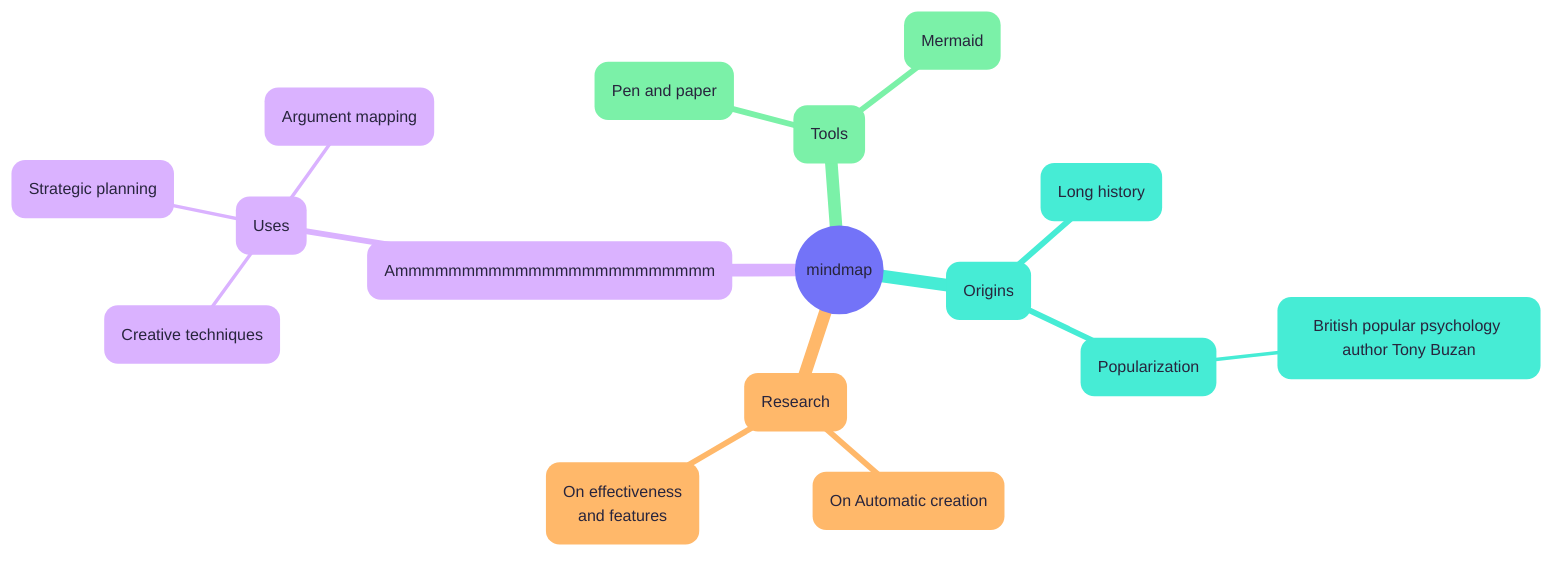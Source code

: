 ---
config:
  theme: redux-color
---
mindmap
  root((mindmap))
    Origins
      Long history
      ::icon(fa fa-book)
      Popularization
        British popular psychology author Tony Buzan
    Research
      On effectiveness<br/>and features
      On Automatic creation
    Ammmmmmmmmmmmmmmmmmmmmmmm
        Uses
            Creative techniques
            Strategic planning
            Argument mapping
    Tools
      Pen and paper
      Mermaid